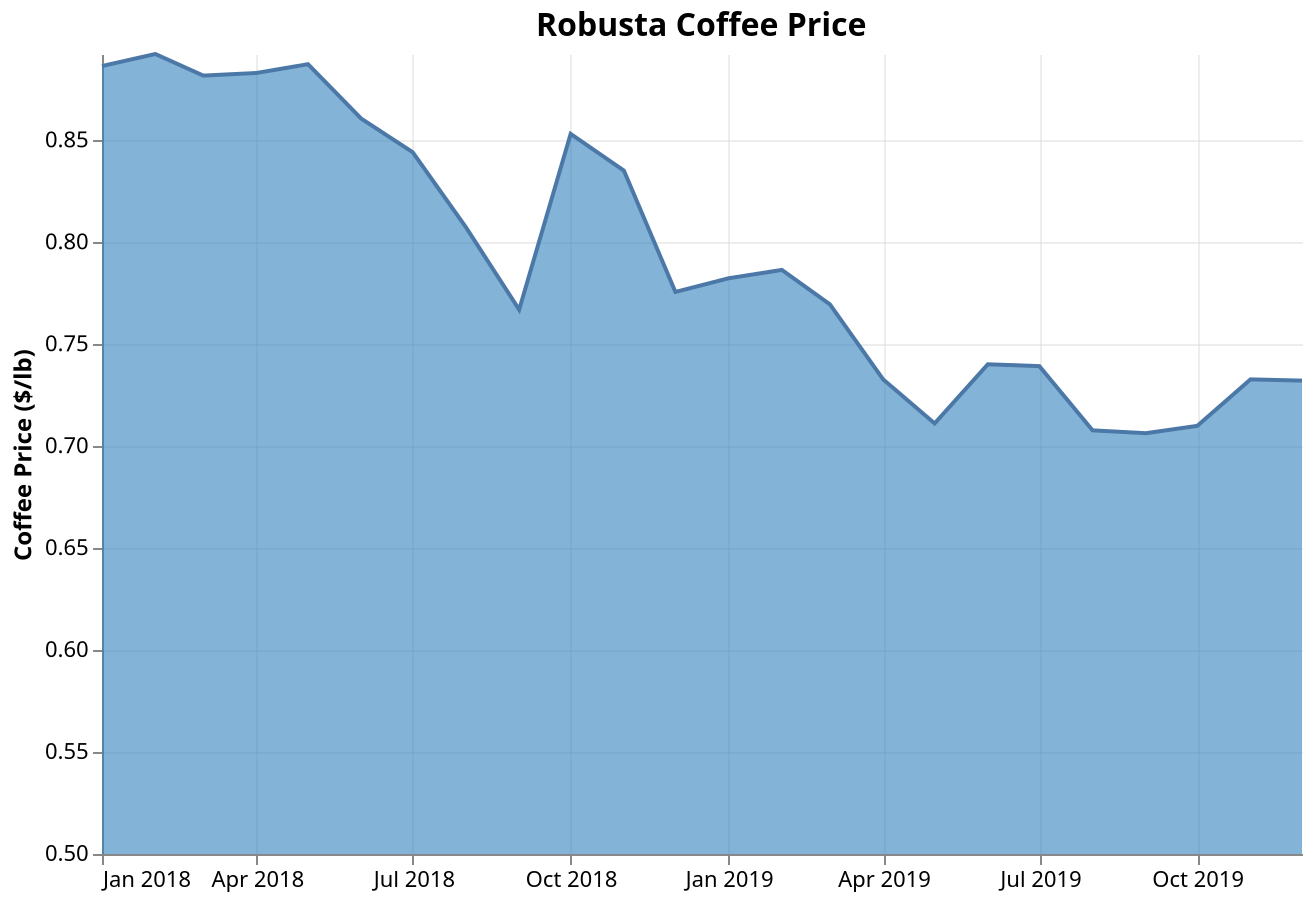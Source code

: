 {
  "$schema": "https://vega.github.io/schema/vega-lite/v5.json",
  "title": {
    "text": "Robusta Coffee Price",
    "fontSize": 16,
    "fontWeight": "bold"
  },
  "width": 600,
  "height": 400,
  "data": {
    "values": [
      {
        "month": "2018-01",
        "price": 0.8865
      },
      {
        "month": "2018-02",
        "price": 0.8924
      },
      {
        "month": "2018-03",
        "price": 0.8818
      },
      {
        "month": "2018-04",
        "price": 0.8831
      },
      {
        "month": "2018-05",
        "price": 0.8874
      },
      {
        "month": "2018-06",
        "price": 0.8607
      },
      {
        "month": "2018-07",
        "price": 0.8442
      },
      {
        "month": "2018-08",
        "price": 0.8074
      },
      {
        "month": "2018-09",
        "price": 0.7670
      },
      {
        "month": "2018-10",
        "price": 0.8532
      },
      {
        "month": "2018-11",
        "price": 0.8352
      },
      {
        "month": "2018-12",
        "price": 0.7757
      },
      {
        "month": "2019-01",
        "price": 0.7824
      },
      {
        "month": "2019-02",
        "price": 0.7865
      },
      {
        "month": "2019-03",
        "price": 0.7696
      },
      {
        "month": "2019-04",
        "price": 0.7328
      },
      {
        "month": "2019-05",
        "price": 0.7112
      },
      {
        "month": "2019-06",
        "price": 0.7402
      },
      {
        "month": "2019-07",
        "price": 0.7393
      },
      {
        "month": "2019-08",
        "price": 0.7078
      },
      {
        "month": "2019-09",
        "price": 0.7064
      },
      {
        "month": "2019-10",
        "price": 0.71
      },
      {
        "month": "2019-11",
        "price": 0.7328
      },
      {
        "month": "2019-12",
        "price": 0.7322
      }
    ]
  },
  "mark": {
    "type": "area",
    "color": "#3182bd",
    "opacity": 0.6,
    "line": true,
    "strokeWidth": 1.5
  },
  "encoding": {
    "x": {
      "field": "month",
      "type": "temporal",
      "title": null,
      "axis": {
        "grid": true,
        "tickCount": 4,
        "labelExpr": "timeFormat(datum.value, '%b %Y')"
      }
    },
    "y": {
      "field": "price",
      "type": "quantitative",
      "title": "Coffee Price ($/lb)",
      "axis": {
        "titleFontWeight": "bold",
        "grid": true
      },
      "stack": null,
      "scale": {
        "zero": false,
        "domainMin": 0.5
      }
    },
    "tooltip": [
      {
        "field": "month",
        "type": "temporal",
        "title": "Month"
      },
      {
        "field": "price",
        "type": "quantitative",
        "title": "Price",
        "format": "$.3f"
      }
    ]
  },
  "config": {
    "axis": {
      "gridColor": "#ddd",
      "gridOpacity": 0.5,
      "labelFontSize": 11,
      "titleFontSize": 12
    },
    "view": {
      "stroke": null
    }
  }
}